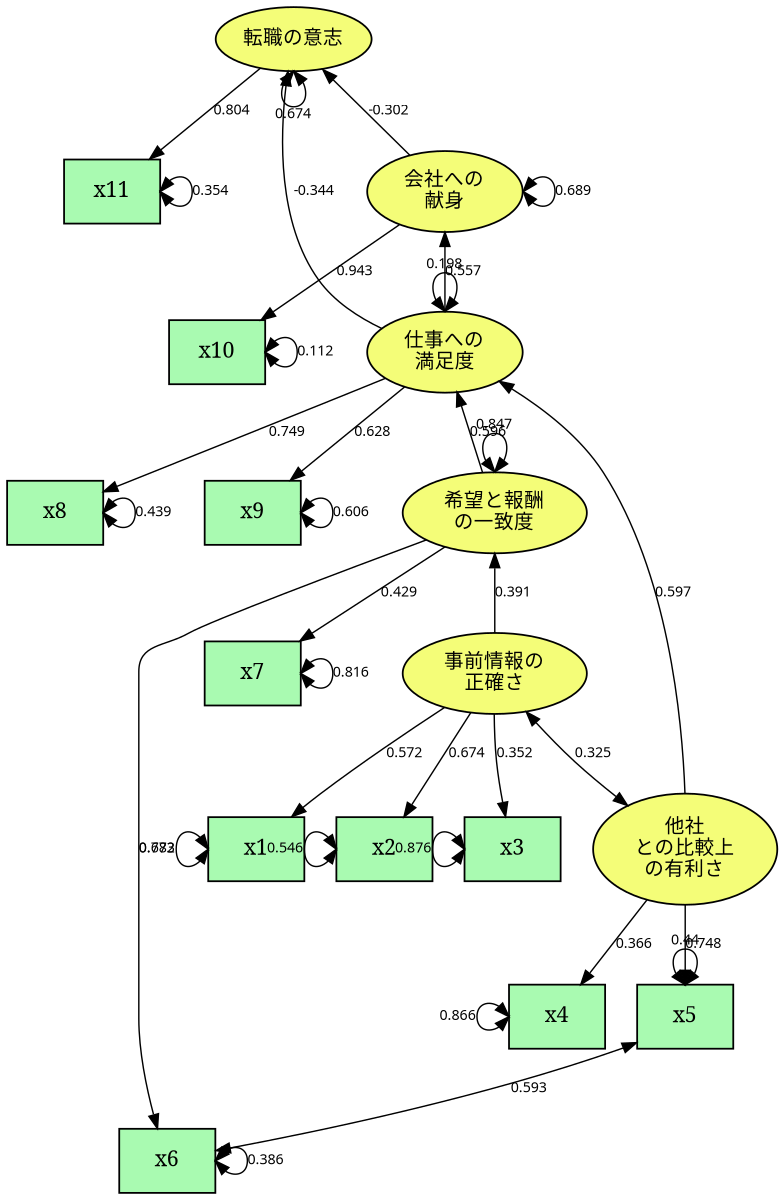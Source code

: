 digraph  fit  {
rankdir=TB;
size="8,8";
edge [fontname="sans" ,fontsize=8,arrowsize = 0.8,penwidth=0.8];
graph [ordering = out,splines = true,overlap = false];
center=1;
#node [shape =ellipse, style = filled,fillcolor = "#f4fd78"];F1 F2 F3 F4 F5 F6;
node [fontname="serif" ,fontsize=12, shape=box, style = filled,fillcolor = "#a9fab1"];
#絶対位置指定
x1[pos="0,6!"];
x2[pos="0,5!"];
x3[pos="0,4!"];
x4[pos="4,1.5!"];
x5[pos="4.5,2!"];
x6[pos="3.8,4!"];
x7[pos="5.2,4!"];
x8[pos="5.5,6!"];
x9[pos="7.5,6!"];
x10[pos="9,6!"];
x11[pos="10,1.5!"];
F1[pos="2,5!",fontname="serif" ,fontsize=11,shape =ellipse, style = filled,fillcolor = "#f4fd78",label="事前情報の\n正確さ"];
F2[pos="4.5,1.5!",fontname="serif" ,fontsize=11,shape =ellipse, style = filled,fillcolor = "#f4fd78",label="他社\nとの比較上\nの有利さ"];
F3[pos="4.5,5!",fontname="serif" ,fontsize=11,shape =ellipse, style = filled,fillcolor = "#f4fd78",label="希望と報酬\nの一致度"];
F4[pos="6.5,5!",fontname="serif" ,fontsize=11,shape =ellipse, style = filled,fillcolor = "#f4fd78",label="仕事への\n満足度"];
F5[pos="8.5,5!",fontname="serif" ,fontsize=11,shape =ellipse, style = filled,fillcolor = "#f4fd78",label="会社への\n献身"];
F6[pos="8.5,1.5!",fontname="serif" ,fontsize=11,shape =ellipse, style = filled,fillcolor = "#f4fd78",label="転職の意志"];
#
F1->x1[label=0.572];
F1->x2[label=0.674];
F1->x3[label=0.352];
F2->x4[label=0.366];
F2->x5[label=0.748];
F3->x6[label=0.783];
F3->x7[label=0.429];
F4->x8[label=0.749];
F4->x9[label=0.628];
F5->x10[label=0.943];
F6->x11[label=0.804];
F1->F2[label=0.325,dir=both];
F3->F1[label=0.391,dir=back];
F4->F2[label=0.597,dir=back];
F4->F3[label=0.596,dir=back];
F5->F4[label=0.557,dir=back];
F6->F4[label=-0.344,dir=back];
F6->F5[label=-0.302,dir=back];
x10->x10[label=0.112,dir=both, headport=e, tailport=e];
x11->x11[label=0.354,dir=both, headport=e, tailport=e];
x5->x6[label=0.593,dir=both];
x1->x1[label=0.672,dir=both, headport=w, tailport=w];
x2->x2[label=0.546,dir=both, headport=w, tailport=w];
x3->x3[label=0.876,dir=both, headport=w, tailport=w];
x4->x4[label=0.866,dir=both, headport=w, tailport=w];
x5->x5[label=0.44,dir=both, headport=n, tailport=n];
x6->x6[label=0.386,dir=both, headport=e, tailport=e];
x7->x7[label=0.816,dir=both, headport=e, tailport=e];
x8->x8[label=0.439,dir=both, headport=e, tailport=e];
x9->x9[label=0.606,dir=both, headport=e, tailport=e];
#F1->F1[label=1,dir=both];
#F2->F2[label=1,dir=both];
F3->F3[label=0.847,dir=both, headport=n, tailport=n];
F4->F4[label=0.198,dir=both, headport=n, tailport=n];
F5->F5[label=0.689,dir=both, headport=e, tailport=e];
F6->F6[label=0.674,dir=both, headport=s, tailport=s];
}
